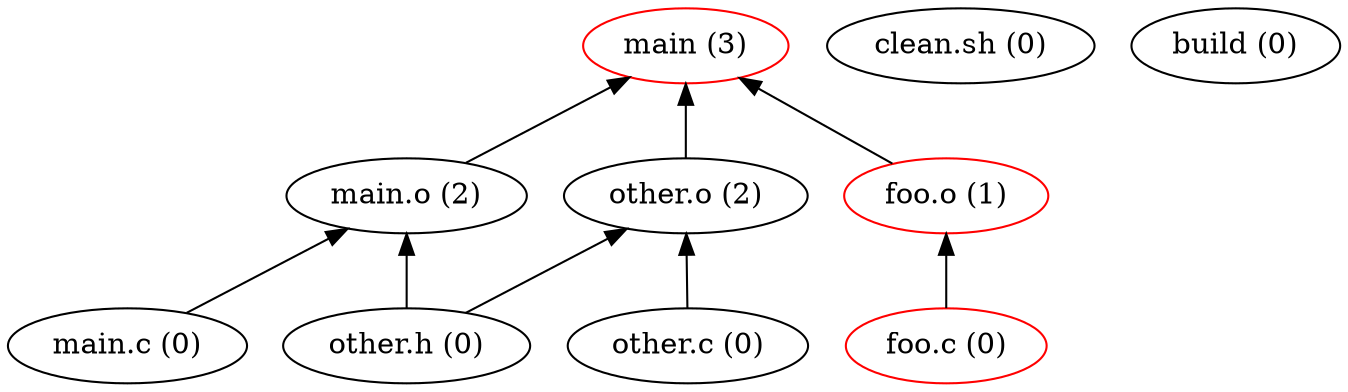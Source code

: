 digraph g {
tupb28b7af69320201d1cf206ebf28373980add1451 -> tup073b2dd67c0d080775429f1950ccb00eca67abb8 [dir=back];
tup073b2dd67c0d080775429f1950ccb00eca67abb8 -> tup406e031b8824ea26ae0bf4d7579a1d89e3fb5906 [dir=back];
tupb28b7af69320201d1cf206ebf28373980add1451 -> tup4ab0ef4117b239faf8a62e5ab48981a4cecd60b6 [dir=back];
tup4ab0ef4117b239faf8a62e5ab48981a4cecd60b6 -> tup6a8809d4d9279d10f4891c2bc3a9e94b6f9e6bf5 [dir=back];
tup073b2dd67c0d080775429f1950ccb00eca67abb8 -> tup76857b23e431da872f75d9c0d5c1f76241da1534 [dir=back];
tup4ab0ef4117b239faf8a62e5ab48981a4cecd60b6 -> tup76857b23e431da872f75d9c0d5c1f76241da1534 [dir=back];
tupb28b7af69320201d1cf206ebf28373980add1451 -> tupb309277fe2201344a4f5289f1d5b5d6fe8c5c562 [dir=back];
tupb309277fe2201344a4f5289f1d5b5d6fe8c5c562 -> tupe55780e6340b6e110e51e79f077052cb086292a3 [dir=back];
tupe55780e6340b6e110e51e79f077052cb086292a3 [label="foo.c (0)" color="#ff0000"];
tup073b2dd67c0d080775429f1950ccb00eca67abb8 [label="main.o (2)" color="#000000"];
tup8aba54e78f22a04fe086427d767240dbdbdac04b [label="clean.sh (0)" color="#000000"];
tup76857b23e431da872f75d9c0d5c1f76241da1534 [label="other.h (0)" color="#000000"];
tup4ab0ef4117b239faf8a62e5ab48981a4cecd60b6 [label="other.o (2)" color="#000000"];
tup6a8809d4d9279d10f4891c2bc3a9e94b6f9e6bf5 [label="other.c (0)" color="#000000"];
tup80754af91bfb6d1073585b046fe0a474ce868509 [label="build (0)" color="#000000"];
tup406e031b8824ea26ae0bf4d7579a1d89e3fb5906 [label="main.c (0)" color="#000000"];
tupb28b7af69320201d1cf206ebf28373980add1451 [label="main (3)" color="#ff0000"];
tupb309277fe2201344a4f5289f1d5b5d6fe8c5c562 [label="foo.o (1)" color="#ff0000"];
}
